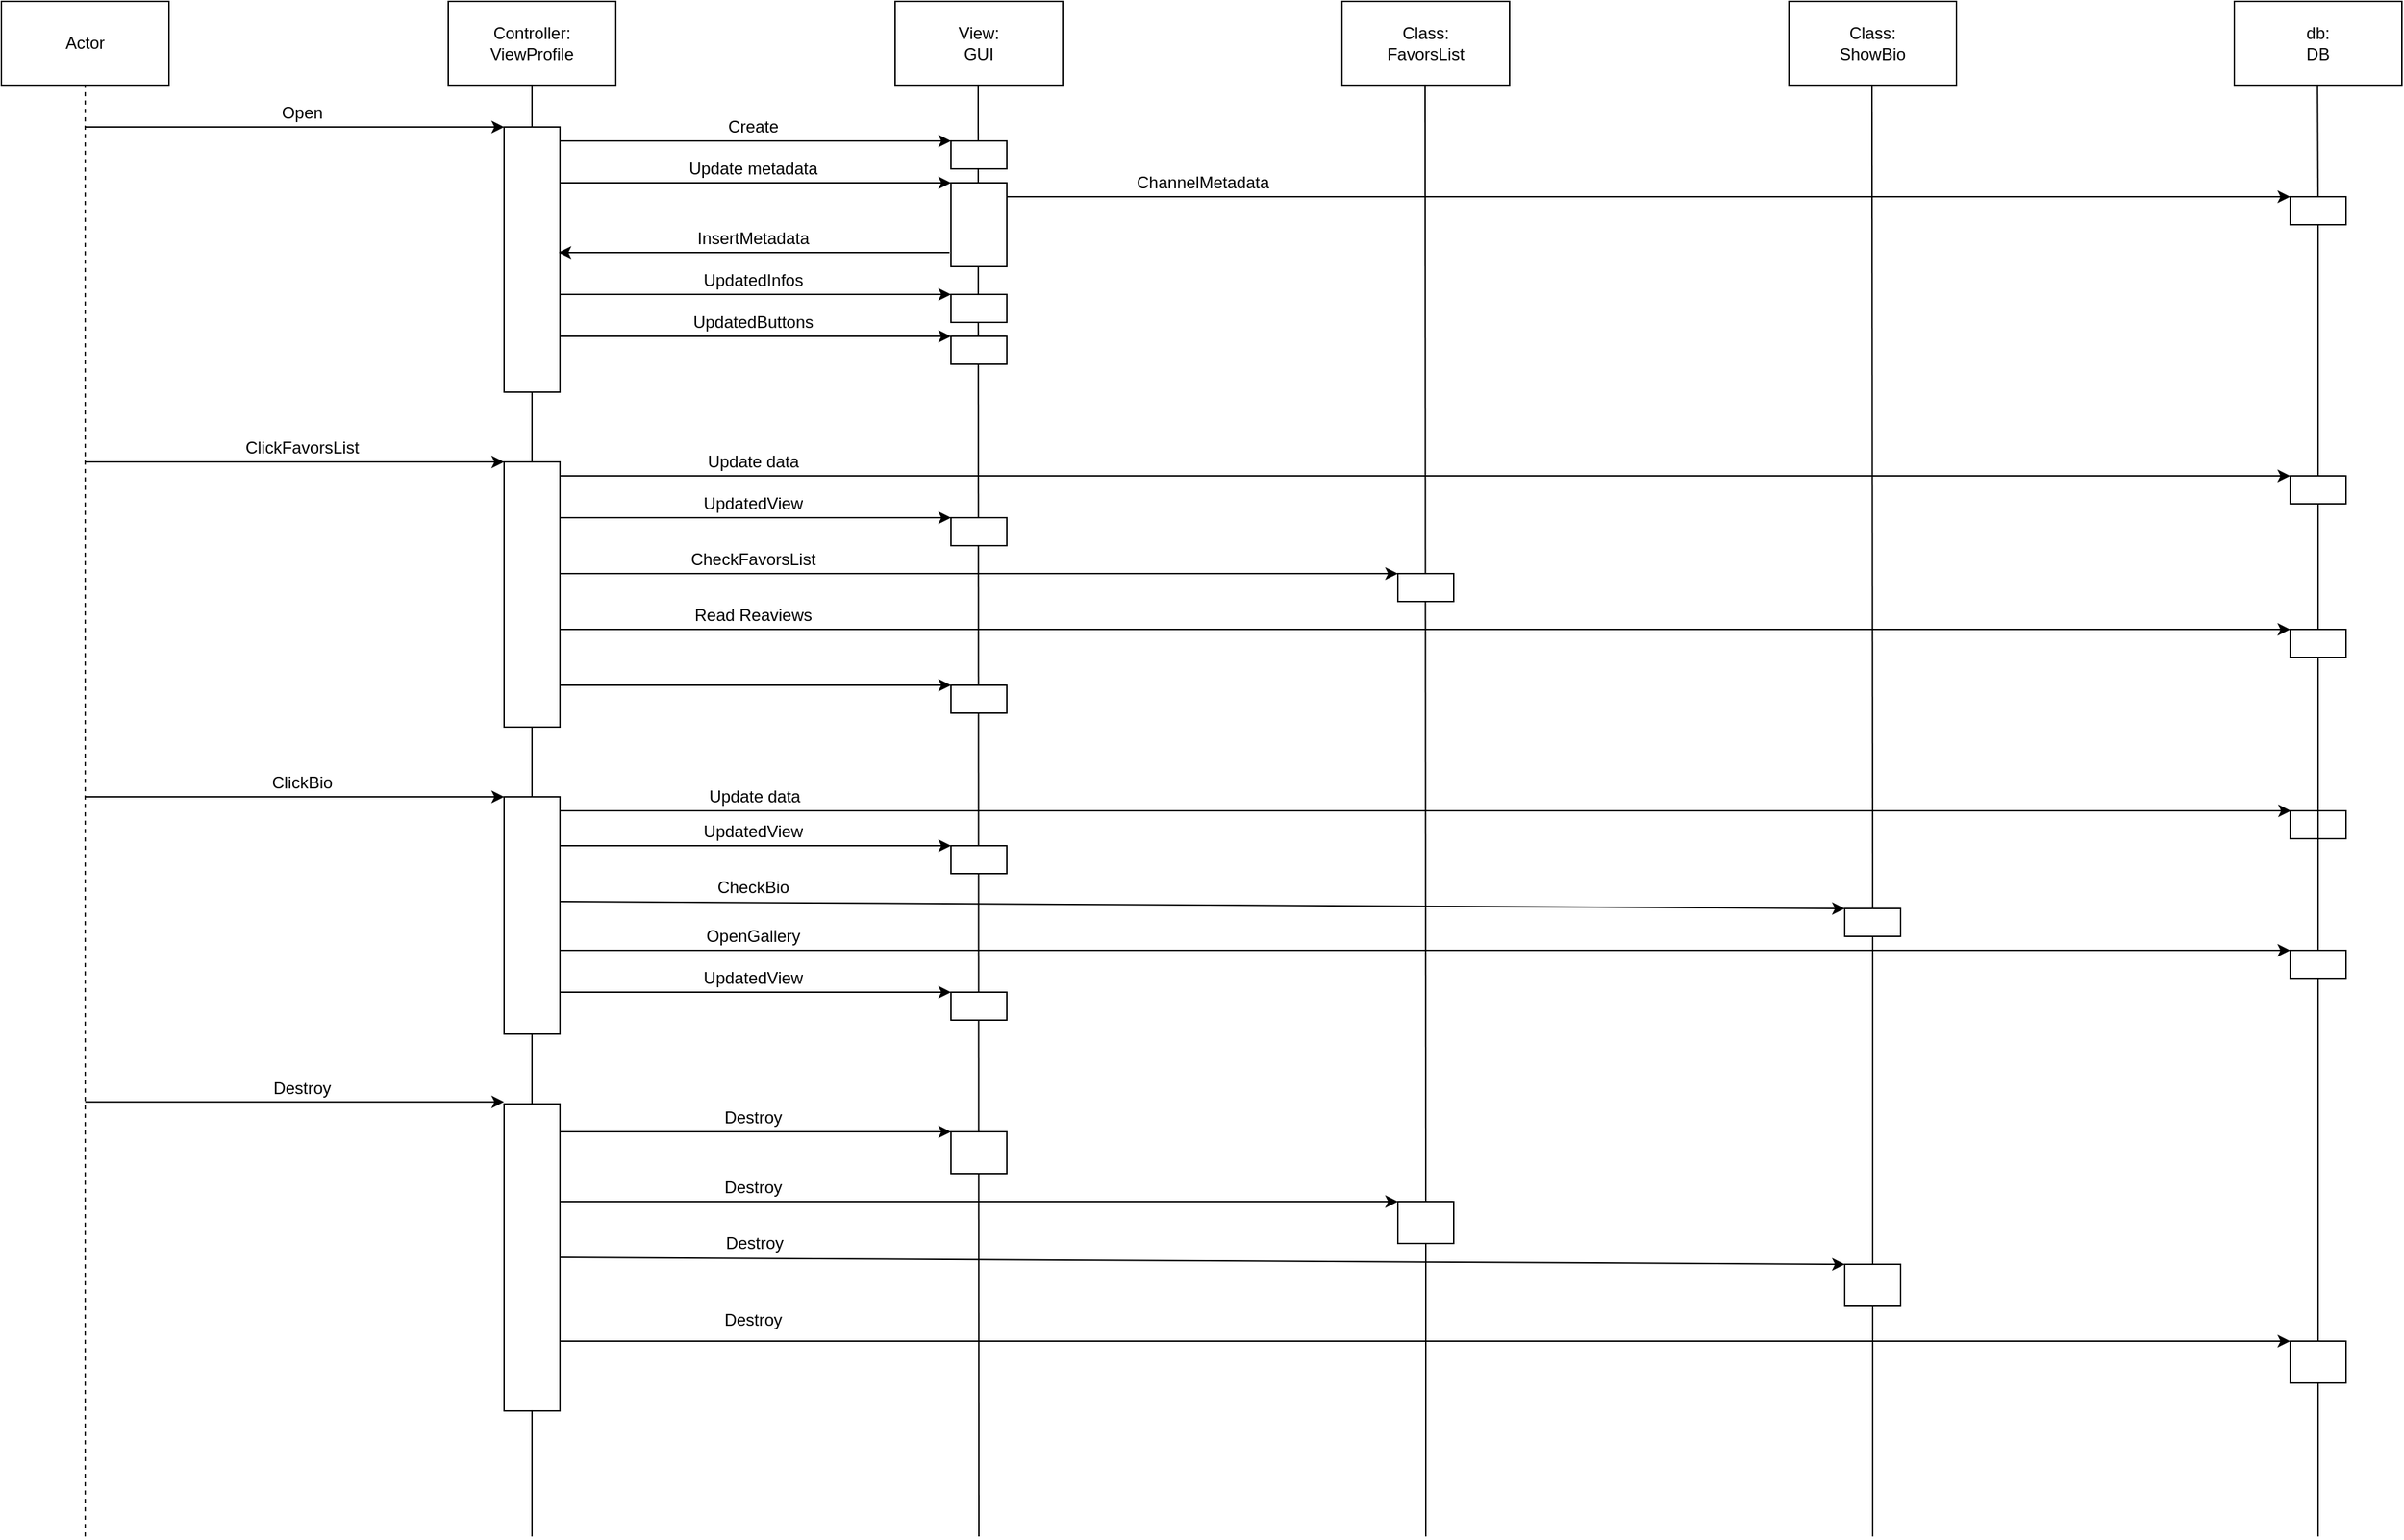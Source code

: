 <mxfile version="12.5.5" type="device"><diagram id="4rTXVy1Vln0vQIDm3D8t" name="Page-1"><mxGraphModel dx="1463" dy="693" grid="1" gridSize="10" guides="1" tooltips="1" connect="1" arrows="1" fold="1" page="1" pageScale="1" pageWidth="1600" pageHeight="1200" math="0" shadow="0"><root><mxCell id="0"/><mxCell id="1" parent="0"/><mxCell id="udvjsl3kDumbcxUAp7d9-1" value="Actor" style="rounded=0;whiteSpace=wrap;html=1;" vertex="1" parent="1"><mxGeometry x="20" y="20" width="120" height="60" as="geometry"/></mxCell><mxCell id="udvjsl3kDumbcxUAp7d9-2" value="" style="endArrow=none;dashed=1;html=1;entryX=0.5;entryY=1;entryDx=0;entryDy=0;" edge="1" parent="1" target="udvjsl3kDumbcxUAp7d9-1"><mxGeometry width="50" height="50" relative="1" as="geometry"><mxPoint x="80" y="1120" as="sourcePoint"/><mxPoint x="70" y="100" as="targetPoint"/></mxGeometry></mxCell><mxCell id="udvjsl3kDumbcxUAp7d9-3" value="Controller:&lt;br&gt;ViewProfile" style="rounded=0;whiteSpace=wrap;html=1;" vertex="1" parent="1"><mxGeometry x="340" y="20" width="120" height="60" as="geometry"/></mxCell><mxCell id="udvjsl3kDumbcxUAp7d9-4" value="" style="endArrow=none;html=1;entryX=0.5;entryY=1;entryDx=0;entryDy=0;" edge="1" parent="1" source="udvjsl3kDumbcxUAp7d9-35" target="udvjsl3kDumbcxUAp7d9-3"><mxGeometry width="50" height="50" relative="1" as="geometry"><mxPoint x="400" y="960" as="sourcePoint"/><mxPoint x="380" y="100" as="targetPoint"/></mxGeometry></mxCell><mxCell id="udvjsl3kDumbcxUAp7d9-5" value="View:&lt;br&gt;GUI" style="rounded=0;whiteSpace=wrap;html=1;" vertex="1" parent="1"><mxGeometry x="660" y="20" width="120" height="60" as="geometry"/></mxCell><mxCell id="udvjsl3kDumbcxUAp7d9-6" value="" style="endArrow=none;html=1;entryX=0.5;entryY=1;entryDx=0;entryDy=0;" edge="1" parent="1"><mxGeometry width="50" height="50" relative="1" as="geometry"><mxPoint x="720" y="1120" as="sourcePoint"/><mxPoint x="719.5" y="80" as="targetPoint"/></mxGeometry></mxCell><mxCell id="udvjsl3kDumbcxUAp7d9-7" value="Class:&lt;br&gt;FavorsList" style="rounded=0;whiteSpace=wrap;html=1;" vertex="1" parent="1"><mxGeometry x="980" y="20" width="120" height="60" as="geometry"/></mxCell><mxCell id="udvjsl3kDumbcxUAp7d9-8" value="" style="endArrow=none;html=1;entryX=0.5;entryY=1;entryDx=0;entryDy=0;" edge="1" parent="1" source="udvjsl3kDumbcxUAp7d9-91"><mxGeometry width="50" height="50" relative="1" as="geometry"><mxPoint x="1040" y="1120" as="sourcePoint"/><mxPoint x="1039.5" y="80" as="targetPoint"/></mxGeometry></mxCell><mxCell id="udvjsl3kDumbcxUAp7d9-9" value="Class:&lt;br&gt;ShowBio" style="rounded=0;whiteSpace=wrap;html=1;" vertex="1" parent="1"><mxGeometry x="1300" y="20" width="120" height="60" as="geometry"/></mxCell><mxCell id="udvjsl3kDumbcxUAp7d9-10" value="" style="endArrow=none;html=1;entryX=0.5;entryY=1;entryDx=0;entryDy=0;" edge="1" parent="1" source="udvjsl3kDumbcxUAp7d9-58"><mxGeometry width="50" height="50" relative="1" as="geometry"><mxPoint x="1359.5" y="960" as="sourcePoint"/><mxPoint x="1359.5" y="80" as="targetPoint"/></mxGeometry></mxCell><mxCell id="udvjsl3kDumbcxUAp7d9-11" value="" style="rounded=0;whiteSpace=wrap;html=1;" vertex="1" parent="1"><mxGeometry x="380" y="110" width="40" height="190" as="geometry"/></mxCell><mxCell id="udvjsl3kDumbcxUAp7d9-12" value="" style="endArrow=classic;html=1;entryX=0;entryY=0;entryDx=0;entryDy=0;" edge="1" parent="1" target="udvjsl3kDumbcxUAp7d9-11"><mxGeometry width="50" height="50" relative="1" as="geometry"><mxPoint x="80" y="110" as="sourcePoint"/><mxPoint x="230" y="110" as="targetPoint"/></mxGeometry></mxCell><mxCell id="udvjsl3kDumbcxUAp7d9-13" value="" style="endArrow=classic;html=1;entryX=0;entryY=0;entryDx=0;entryDy=0;" edge="1" parent="1"><mxGeometry width="50" height="50" relative="1" as="geometry"><mxPoint x="420" y="120" as="sourcePoint"/><mxPoint x="700" y="120.0" as="targetPoint"/></mxGeometry></mxCell><mxCell id="udvjsl3kDumbcxUAp7d9-14" value="" style="rounded=0;whiteSpace=wrap;html=1;" vertex="1" parent="1"><mxGeometry x="700" y="120" width="40" height="20" as="geometry"/></mxCell><mxCell id="udvjsl3kDumbcxUAp7d9-15" value="Create" style="text;html=1;align=center;verticalAlign=middle;resizable=0;points=[];autosize=1;" vertex="1" parent="1"><mxGeometry x="533" y="100" width="50" height="20" as="geometry"/></mxCell><mxCell id="udvjsl3kDumbcxUAp7d9-16" value="Open" style="text;html=1;align=center;verticalAlign=middle;resizable=0;points=[];autosize=1;" vertex="1" parent="1"><mxGeometry x="210" y="90" width="50" height="20" as="geometry"/></mxCell><mxCell id="udvjsl3kDumbcxUAp7d9-17" value="" style="endArrow=classic;html=1;entryX=0;entryY=0;entryDx=0;entryDy=0;" edge="1" parent="1"><mxGeometry width="50" height="50" relative="1" as="geometry"><mxPoint x="420" y="150" as="sourcePoint"/><mxPoint x="700" y="150.0" as="targetPoint"/></mxGeometry></mxCell><mxCell id="udvjsl3kDumbcxUAp7d9-18" value="" style="rounded=0;whiteSpace=wrap;html=1;" vertex="1" parent="1"><mxGeometry x="700" y="150" width="40" height="60" as="geometry"/></mxCell><mxCell id="udvjsl3kDumbcxUAp7d9-20" value="Update metadata" style="text;html=1;align=center;verticalAlign=middle;resizable=0;points=[];autosize=1;" vertex="1" parent="1"><mxGeometry x="503" y="130" width="110" height="20" as="geometry"/></mxCell><mxCell id="udvjsl3kDumbcxUAp7d9-22" value="db:&lt;br&gt;DB" style="rounded=0;whiteSpace=wrap;html=1;" vertex="1" parent="1"><mxGeometry x="1619" y="20" width="120" height="60" as="geometry"/></mxCell><mxCell id="udvjsl3kDumbcxUAp7d9-23" value="" style="endArrow=none;html=1;entryX=0.5;entryY=1;entryDx=0;entryDy=0;" edge="1" parent="1" source="udvjsl3kDumbcxUAp7d9-21"><mxGeometry width="50" height="50" relative="1" as="geometry"><mxPoint x="1678.58" y="960" as="sourcePoint"/><mxPoint x="1678.58" y="80" as="targetPoint"/></mxGeometry></mxCell><mxCell id="udvjsl3kDumbcxUAp7d9-21" value="" style="rounded=0;whiteSpace=wrap;html=1;" vertex="1" parent="1"><mxGeometry x="1659" y="160" width="40" height="20" as="geometry"/></mxCell><mxCell id="udvjsl3kDumbcxUAp7d9-24" value="" style="endArrow=none;html=1;entryX=0.5;entryY=1;entryDx=0;entryDy=0;" edge="1" parent="1" source="udvjsl3kDumbcxUAp7d9-68" target="udvjsl3kDumbcxUAp7d9-21"><mxGeometry width="50" height="50" relative="1" as="geometry"><mxPoint x="1678.58" y="960" as="sourcePoint"/><mxPoint x="1678.58" y="80" as="targetPoint"/></mxGeometry></mxCell><mxCell id="udvjsl3kDumbcxUAp7d9-25" value="" style="endArrow=classic;html=1;entryX=0;entryY=0;entryDx=0;entryDy=0;" edge="1" parent="1" target="udvjsl3kDumbcxUAp7d9-21"><mxGeometry width="50" height="50" relative="1" as="geometry"><mxPoint x="740" y="160" as="sourcePoint"/><mxPoint x="1020" y="160.0" as="targetPoint"/></mxGeometry></mxCell><mxCell id="udvjsl3kDumbcxUAp7d9-26" value="ChannelMetadata" style="text;html=1;align=center;verticalAlign=middle;resizable=0;points=[];autosize=1;" vertex="1" parent="1"><mxGeometry x="825" y="140" width="110" height="20" as="geometry"/></mxCell><mxCell id="udvjsl3kDumbcxUAp7d9-27" value="" style="endArrow=classic;html=1;entryX=0;entryY=0;entryDx=0;entryDy=0;" edge="1" parent="1"><mxGeometry width="50" height="50" relative="1" as="geometry"><mxPoint x="699" y="200.0" as="sourcePoint"/><mxPoint x="419" y="200" as="targetPoint"/></mxGeometry></mxCell><mxCell id="udvjsl3kDumbcxUAp7d9-28" value="InsertMetadata" style="text;html=1;align=center;verticalAlign=middle;resizable=0;points=[];autosize=1;" vertex="1" parent="1"><mxGeometry x="508" y="180" width="100" height="20" as="geometry"/></mxCell><mxCell id="udvjsl3kDumbcxUAp7d9-29" value="" style="rounded=0;whiteSpace=wrap;html=1;" vertex="1" parent="1"><mxGeometry x="700" y="230" width="40" height="20" as="geometry"/></mxCell><mxCell id="udvjsl3kDumbcxUAp7d9-30" value="" style="endArrow=classic;html=1;entryX=0;entryY=0;entryDx=0;entryDy=0;" edge="1" parent="1"><mxGeometry width="50" height="50" relative="1" as="geometry"><mxPoint x="420" y="230" as="sourcePoint"/><mxPoint x="700" y="230.0" as="targetPoint"/></mxGeometry></mxCell><mxCell id="udvjsl3kDumbcxUAp7d9-31" value="UpdatedInfos" style="text;html=1;align=center;verticalAlign=middle;resizable=0;points=[];autosize=1;" vertex="1" parent="1"><mxGeometry x="513" y="210" width="90" height="20" as="geometry"/></mxCell><mxCell id="udvjsl3kDumbcxUAp7d9-32" value="" style="rounded=0;whiteSpace=wrap;html=1;" vertex="1" parent="1"><mxGeometry x="700" y="260" width="40" height="20" as="geometry"/></mxCell><mxCell id="udvjsl3kDumbcxUAp7d9-33" value="" style="endArrow=classic;html=1;entryX=0;entryY=0;entryDx=0;entryDy=0;" edge="1" parent="1"><mxGeometry width="50" height="50" relative="1" as="geometry"><mxPoint x="420" y="260" as="sourcePoint"/><mxPoint x="700" y="260.0" as="targetPoint"/></mxGeometry></mxCell><mxCell id="udvjsl3kDumbcxUAp7d9-34" value="UpdatedButtons" style="text;html=1;align=center;verticalAlign=middle;resizable=0;points=[];autosize=1;" vertex="1" parent="1"><mxGeometry x="508" y="240" width="100" height="20" as="geometry"/></mxCell><mxCell id="udvjsl3kDumbcxUAp7d9-35" value="" style="rounded=0;whiteSpace=wrap;html=1;" vertex="1" parent="1"><mxGeometry x="380" y="350" width="40" height="190" as="geometry"/></mxCell><mxCell id="udvjsl3kDumbcxUAp7d9-36" value="" style="endArrow=none;html=1;entryX=0.5;entryY=1;entryDx=0;entryDy=0;" edge="1" parent="1" source="udvjsl3kDumbcxUAp7d9-48" target="udvjsl3kDumbcxUAp7d9-35"><mxGeometry width="50" height="50" relative="1" as="geometry"><mxPoint x="400" y="960" as="sourcePoint"/><mxPoint x="400" y="80.0" as="targetPoint"/></mxGeometry></mxCell><mxCell id="udvjsl3kDumbcxUAp7d9-37" value="" style="endArrow=classic;html=1;entryX=0;entryY=0;entryDx=0;entryDy=0;" edge="1" parent="1"><mxGeometry width="50" height="50" relative="1" as="geometry"><mxPoint x="80" y="350" as="sourcePoint"/><mxPoint x="380" y="350" as="targetPoint"/></mxGeometry></mxCell><mxCell id="udvjsl3kDumbcxUAp7d9-38" value="ClickFavorsList" style="text;html=1;align=center;verticalAlign=middle;resizable=0;points=[];autosize=1;" vertex="1" parent="1"><mxGeometry x="185" y="330" width="100" height="20" as="geometry"/></mxCell><mxCell id="udvjsl3kDumbcxUAp7d9-39" value="" style="rounded=0;whiteSpace=wrap;html=1;" vertex="1" parent="1"><mxGeometry x="1659" y="360" width="40" height="20" as="geometry"/></mxCell><mxCell id="udvjsl3kDumbcxUAp7d9-40" value="" style="endArrow=classic;html=1;entryX=0;entryY=0;entryDx=0;entryDy=0;" edge="1" parent="1"><mxGeometry width="50" height="50" relative="1" as="geometry"><mxPoint x="420" y="360" as="sourcePoint"/><mxPoint x="1659" y="360" as="targetPoint"/></mxGeometry></mxCell><mxCell id="udvjsl3kDumbcxUAp7d9-41" value="Update data" style="text;html=1;align=center;verticalAlign=middle;resizable=0;points=[];autosize=1;" vertex="1" parent="1"><mxGeometry x="518" y="340" width="80" height="20" as="geometry"/></mxCell><mxCell id="udvjsl3kDumbcxUAp7d9-42" value="" style="rounded=0;whiteSpace=wrap;html=1;" vertex="1" parent="1"><mxGeometry x="700" y="390" width="40" height="20" as="geometry"/></mxCell><mxCell id="udvjsl3kDumbcxUAp7d9-43" value="" style="endArrow=classic;html=1;entryX=0;entryY=0;entryDx=0;entryDy=0;" edge="1" parent="1"><mxGeometry width="50" height="50" relative="1" as="geometry"><mxPoint x="420" y="390" as="sourcePoint"/><mxPoint x="700" y="390.0" as="targetPoint"/></mxGeometry></mxCell><mxCell id="udvjsl3kDumbcxUAp7d9-44" value="UpdatedView" style="text;html=1;align=center;verticalAlign=middle;resizable=0;points=[];autosize=1;" vertex="1" parent="1"><mxGeometry x="513" y="370" width="90" height="20" as="geometry"/></mxCell><mxCell id="udvjsl3kDumbcxUAp7d9-45" value="" style="rounded=0;whiteSpace=wrap;html=1;" vertex="1" parent="1"><mxGeometry x="1020" y="430" width="40" height="20" as="geometry"/></mxCell><mxCell id="udvjsl3kDumbcxUAp7d9-46" value="" style="endArrow=classic;html=1;entryX=0;entryY=0;entryDx=0;entryDy=0;" edge="1" parent="1"><mxGeometry width="50" height="50" relative="1" as="geometry"><mxPoint x="420" y="430" as="sourcePoint"/><mxPoint x="1020" y="430.0" as="targetPoint"/></mxGeometry></mxCell><mxCell id="udvjsl3kDumbcxUAp7d9-47" value="CheckFavorsList" style="text;html=1;align=center;verticalAlign=middle;resizable=0;points=[];autosize=1;" vertex="1" parent="1"><mxGeometry x="503" y="410" width="110" height="20" as="geometry"/></mxCell><mxCell id="udvjsl3kDumbcxUAp7d9-48" value="" style="rounded=0;whiteSpace=wrap;html=1;" vertex="1" parent="1"><mxGeometry x="380" y="590" width="40" height="170" as="geometry"/></mxCell><mxCell id="udvjsl3kDumbcxUAp7d9-49" value="" style="endArrow=none;html=1;entryX=0.5;entryY=1;entryDx=0;entryDy=0;" edge="1" parent="1" source="udvjsl3kDumbcxUAp7d9-73" target="udvjsl3kDumbcxUAp7d9-48"><mxGeometry width="50" height="50" relative="1" as="geometry"><mxPoint x="400" y="960" as="sourcePoint"/><mxPoint x="400" y="440" as="targetPoint"/></mxGeometry></mxCell><mxCell id="udvjsl3kDumbcxUAp7d9-50" value="" style="endArrow=classic;html=1;entryX=0;entryY=0;entryDx=0;entryDy=0;" edge="1" parent="1"><mxGeometry width="50" height="50" relative="1" as="geometry"><mxPoint x="80" y="590" as="sourcePoint"/><mxPoint x="380" y="590" as="targetPoint"/></mxGeometry></mxCell><mxCell id="udvjsl3kDumbcxUAp7d9-51" value="ClickBio" style="text;html=1;align=center;verticalAlign=middle;resizable=0;points=[];autosize=1;" vertex="1" parent="1"><mxGeometry x="205" y="570" width="60" height="20" as="geometry"/></mxCell><mxCell id="udvjsl3kDumbcxUAp7d9-52" value="" style="endArrow=classic;html=1;entryX=0;entryY=0;entryDx=0;entryDy=0;" edge="1" parent="1"><mxGeometry width="50" height="50" relative="1" as="geometry"><mxPoint x="420.5" y="600" as="sourcePoint"/><mxPoint x="1659.5" y="600" as="targetPoint"/></mxGeometry></mxCell><mxCell id="udvjsl3kDumbcxUAp7d9-53" value="Update data" style="text;html=1;align=center;verticalAlign=middle;resizable=0;points=[];autosize=1;" vertex="1" parent="1"><mxGeometry x="518.5" y="580" width="80" height="20" as="geometry"/></mxCell><mxCell id="udvjsl3kDumbcxUAp7d9-54" value="" style="rounded=0;whiteSpace=wrap;html=1;" vertex="1" parent="1"><mxGeometry x="1659" y="600" width="40" height="20" as="geometry"/></mxCell><mxCell id="udvjsl3kDumbcxUAp7d9-55" value="" style="rounded=0;whiteSpace=wrap;html=1;" vertex="1" parent="1"><mxGeometry x="700" y="625" width="40" height="20" as="geometry"/></mxCell><mxCell id="udvjsl3kDumbcxUAp7d9-56" value="" style="endArrow=classic;html=1;entryX=0;entryY=0;entryDx=0;entryDy=0;" edge="1" parent="1"><mxGeometry width="50" height="50" relative="1" as="geometry"><mxPoint x="420" y="625" as="sourcePoint"/><mxPoint x="700" y="625.0" as="targetPoint"/></mxGeometry></mxCell><mxCell id="udvjsl3kDumbcxUAp7d9-57" value="UpdatedView" style="text;html=1;align=center;verticalAlign=middle;resizable=0;points=[];autosize=1;" vertex="1" parent="1"><mxGeometry x="513" y="605" width="90" height="20" as="geometry"/></mxCell><mxCell id="udvjsl3kDumbcxUAp7d9-59" value="" style="endArrow=classic;html=1;" edge="1" parent="1"><mxGeometry width="50" height="50" relative="1" as="geometry"><mxPoint x="420" y="665" as="sourcePoint"/><mxPoint x="1340" y="670" as="targetPoint"/></mxGeometry></mxCell><mxCell id="udvjsl3kDumbcxUAp7d9-60" value="CheckBio" style="text;html=1;align=center;verticalAlign=middle;resizable=0;points=[];autosize=1;" vertex="1" parent="1"><mxGeometry x="523" y="645" width="70" height="20" as="geometry"/></mxCell><mxCell id="udvjsl3kDumbcxUAp7d9-58" value="" style="rounded=0;whiteSpace=wrap;html=1;" vertex="1" parent="1"><mxGeometry x="1340" y="670" width="40" height="20" as="geometry"/></mxCell><mxCell id="udvjsl3kDumbcxUAp7d9-61" value="" style="endArrow=none;html=1;entryX=0.5;entryY=1;entryDx=0;entryDy=0;" edge="1" parent="1" target="udvjsl3kDumbcxUAp7d9-58"><mxGeometry width="50" height="50" relative="1" as="geometry"><mxPoint x="1360" y="1120" as="sourcePoint"/><mxPoint x="1359.5" y="80" as="targetPoint"/></mxGeometry></mxCell><mxCell id="udvjsl3kDumbcxUAp7d9-62" value="" style="endArrow=classic;html=1;entryX=0;entryY=0;entryDx=0;entryDy=0;" edge="1" parent="1"><mxGeometry width="50" height="50" relative="1" as="geometry"><mxPoint x="420" y="700" as="sourcePoint"/><mxPoint x="1659" y="700" as="targetPoint"/></mxGeometry></mxCell><mxCell id="udvjsl3kDumbcxUAp7d9-63" value="OpenGallery" style="text;html=1;align=center;verticalAlign=middle;resizable=0;points=[];autosize=1;" vertex="1" parent="1"><mxGeometry x="518" y="680" width="80" height="20" as="geometry"/></mxCell><mxCell id="udvjsl3kDumbcxUAp7d9-64" value="" style="rounded=0;whiteSpace=wrap;html=1;" vertex="1" parent="1"><mxGeometry x="700" y="730" width="40" height="20" as="geometry"/></mxCell><mxCell id="udvjsl3kDumbcxUAp7d9-65" value="" style="endArrow=classic;html=1;entryX=0;entryY=0;entryDx=0;entryDy=0;" edge="1" parent="1"><mxGeometry width="50" height="50" relative="1" as="geometry"><mxPoint x="420" y="730" as="sourcePoint"/><mxPoint x="700" y="730.0" as="targetPoint"/></mxGeometry></mxCell><mxCell id="udvjsl3kDumbcxUAp7d9-66" value="UpdatedView" style="text;html=1;align=center;verticalAlign=middle;resizable=0;points=[];autosize=1;" vertex="1" parent="1"><mxGeometry x="513" y="710" width="90" height="20" as="geometry"/></mxCell><mxCell id="udvjsl3kDumbcxUAp7d9-67" value="" style="endArrow=classic;html=1;entryX=0;entryY=0;entryDx=0;entryDy=0;" edge="1" parent="1"><mxGeometry width="50" height="50" relative="1" as="geometry"><mxPoint x="420" y="470" as="sourcePoint"/><mxPoint x="1659" y="470" as="targetPoint"/></mxGeometry></mxCell><mxCell id="udvjsl3kDumbcxUAp7d9-68" value="" style="rounded=0;whiteSpace=wrap;html=1;" vertex="1" parent="1"><mxGeometry x="1659" y="470" width="40" height="20" as="geometry"/></mxCell><mxCell id="udvjsl3kDumbcxUAp7d9-69" value="" style="endArrow=none;html=1;entryX=0.5;entryY=1;entryDx=0;entryDy=0;" edge="1" parent="1" source="udvjsl3kDumbcxUAp7d9-74" target="udvjsl3kDumbcxUAp7d9-68"><mxGeometry width="50" height="50" relative="1" as="geometry"><mxPoint x="1678.58" y="960" as="sourcePoint"/><mxPoint x="1679" y="180" as="targetPoint"/></mxGeometry></mxCell><mxCell id="udvjsl3kDumbcxUAp7d9-70" value="Read Reaviews" style="text;html=1;align=center;verticalAlign=middle;resizable=0;points=[];autosize=1;" vertex="1" parent="1"><mxGeometry x="508" y="450" width="100" height="20" as="geometry"/></mxCell><mxCell id="udvjsl3kDumbcxUAp7d9-71" value="" style="rounded=0;whiteSpace=wrap;html=1;" vertex="1" parent="1"><mxGeometry x="700" y="510" width="40" height="20" as="geometry"/></mxCell><mxCell id="udvjsl3kDumbcxUAp7d9-72" value="" style="endArrow=classic;html=1;entryX=0;entryY=0;entryDx=0;entryDy=0;" edge="1" parent="1"><mxGeometry width="50" height="50" relative="1" as="geometry"><mxPoint x="420" y="510" as="sourcePoint"/><mxPoint x="700" y="510.0" as="targetPoint"/></mxGeometry></mxCell><mxCell id="udvjsl3kDumbcxUAp7d9-74" value="" style="rounded=0;whiteSpace=wrap;html=1;" vertex="1" parent="1"><mxGeometry x="1659" y="700" width="40" height="20" as="geometry"/></mxCell><mxCell id="udvjsl3kDumbcxUAp7d9-75" value="" style="endArrow=none;html=1;entryX=0.5;entryY=1;entryDx=0;entryDy=0;" edge="1" parent="1" source="udvjsl3kDumbcxUAp7d9-88" target="udvjsl3kDumbcxUAp7d9-74"><mxGeometry width="50" height="50" relative="1" as="geometry"><mxPoint x="1679" y="1120" as="sourcePoint"/><mxPoint x="1679" y="470" as="targetPoint"/></mxGeometry></mxCell><mxCell id="udvjsl3kDumbcxUAp7d9-73" value="" style="rounded=0;whiteSpace=wrap;html=1;" vertex="1" parent="1"><mxGeometry x="380" y="810" width="40" height="220" as="geometry"/></mxCell><mxCell id="udvjsl3kDumbcxUAp7d9-76" value="" style="endArrow=none;html=1;entryX=0.5;entryY=1;entryDx=0;entryDy=0;" edge="1" parent="1" target="udvjsl3kDumbcxUAp7d9-73"><mxGeometry width="50" height="50" relative="1" as="geometry"><mxPoint x="400" y="1120" as="sourcePoint"/><mxPoint x="400" y="740" as="targetPoint"/></mxGeometry></mxCell><mxCell id="udvjsl3kDumbcxUAp7d9-80" value="" style="rounded=0;whiteSpace=wrap;html=1;" vertex="1" parent="1"><mxGeometry x="700" y="830" width="40" height="30" as="geometry"/></mxCell><mxCell id="udvjsl3kDumbcxUAp7d9-81" value="" style="endArrow=classic;html=1;entryX=0;entryY=0;entryDx=0;entryDy=0;" edge="1" parent="1"><mxGeometry width="50" height="50" relative="1" as="geometry"><mxPoint x="420" y="830" as="sourcePoint"/><mxPoint x="700" y="830" as="targetPoint"/></mxGeometry></mxCell><mxCell id="udvjsl3kDumbcxUAp7d9-82" value="Destroy" style="text;html=1;align=center;verticalAlign=middle;resizable=0;points=[];autosize=1;" vertex="1" parent="1"><mxGeometry x="528" y="810" width="60" height="20" as="geometry"/></mxCell><mxCell id="udvjsl3kDumbcxUAp7d9-83" value="" style="endArrow=classic;html=1;entryX=0;entryY=0;entryDx=0;entryDy=0;" edge="1" parent="1"><mxGeometry width="50" height="50" relative="1" as="geometry"><mxPoint x="80" y="808.57" as="sourcePoint"/><mxPoint x="380" y="808.57" as="targetPoint"/></mxGeometry></mxCell><mxCell id="udvjsl3kDumbcxUAp7d9-84" value="Destroy" style="text;html=1;align=center;verticalAlign=middle;resizable=0;points=[];autosize=1;" vertex="1" parent="1"><mxGeometry x="205" y="788.57" width="60" height="20" as="geometry"/></mxCell><mxCell id="udvjsl3kDumbcxUAp7d9-85" value="" style="endArrow=classic;html=1;" edge="1" parent="1"><mxGeometry width="50" height="50" relative="1" as="geometry"><mxPoint x="420" y="920" as="sourcePoint"/><mxPoint x="1340" y="925" as="targetPoint"/></mxGeometry></mxCell><mxCell id="udvjsl3kDumbcxUAp7d9-86" value="" style="rounded=0;whiteSpace=wrap;html=1;" vertex="1" parent="1"><mxGeometry x="1340" y="925" width="40" height="30" as="geometry"/></mxCell><mxCell id="udvjsl3kDumbcxUAp7d9-87" value="" style="endArrow=classic;html=1;entryX=0;entryY=0;entryDx=0;entryDy=0;" edge="1" parent="1"><mxGeometry width="50" height="50" relative="1" as="geometry"><mxPoint x="420" y="980" as="sourcePoint"/><mxPoint x="1659.0" y="980" as="targetPoint"/></mxGeometry></mxCell><mxCell id="udvjsl3kDumbcxUAp7d9-88" value="" style="rounded=0;whiteSpace=wrap;html=1;" vertex="1" parent="1"><mxGeometry x="1659" y="980" width="40" height="30" as="geometry"/></mxCell><mxCell id="udvjsl3kDumbcxUAp7d9-89" value="" style="endArrow=none;html=1;entryX=0.5;entryY=1;entryDx=0;entryDy=0;" edge="1" parent="1" target="udvjsl3kDumbcxUAp7d9-88"><mxGeometry width="50" height="50" relative="1" as="geometry"><mxPoint x="1679.0" y="1120" as="sourcePoint"/><mxPoint x="1679.0" y="720" as="targetPoint"/></mxGeometry></mxCell><mxCell id="udvjsl3kDumbcxUAp7d9-90" value="" style="endArrow=classic;html=1;entryX=0;entryY=0;entryDx=0;entryDy=0;" edge="1" parent="1"><mxGeometry width="50" height="50" relative="1" as="geometry"><mxPoint x="420" y="880.0" as="sourcePoint"/><mxPoint x="1020" y="880.0" as="targetPoint"/></mxGeometry></mxCell><mxCell id="udvjsl3kDumbcxUAp7d9-91" value="" style="rounded=0;whiteSpace=wrap;html=1;" vertex="1" parent="1"><mxGeometry x="1020" y="880" width="40" height="30" as="geometry"/></mxCell><mxCell id="udvjsl3kDumbcxUAp7d9-92" value="" style="endArrow=none;html=1;entryX=0.5;entryY=1;entryDx=0;entryDy=0;" edge="1" parent="1" target="udvjsl3kDumbcxUAp7d9-91"><mxGeometry width="50" height="50" relative="1" as="geometry"><mxPoint x="1040" y="1120" as="sourcePoint"/><mxPoint x="1039.5" y="80.0" as="targetPoint"/></mxGeometry></mxCell><mxCell id="udvjsl3kDumbcxUAp7d9-93" value="Destroy" style="text;html=1;align=center;verticalAlign=middle;resizable=0;points=[];autosize=1;" vertex="1" parent="1"><mxGeometry x="528" y="860" width="60" height="20" as="geometry"/></mxCell><mxCell id="udvjsl3kDumbcxUAp7d9-94" value="Destroy" style="text;html=1;align=center;verticalAlign=middle;resizable=0;points=[];autosize=1;" vertex="1" parent="1"><mxGeometry x="528.5" y="900" width="60" height="20" as="geometry"/></mxCell><mxCell id="udvjsl3kDumbcxUAp7d9-95" value="Destroy" style="text;html=1;align=center;verticalAlign=middle;resizable=0;points=[];autosize=1;" vertex="1" parent="1"><mxGeometry x="528" y="955" width="60" height="20" as="geometry"/></mxCell></root></mxGraphModel></diagram></mxfile>